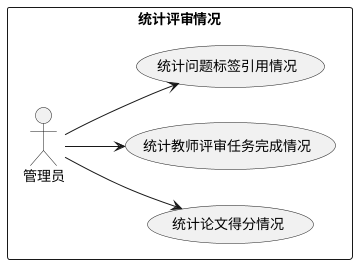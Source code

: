 @startuml
left to right direction

rectangle "统计评审情况" {
    actor aa as "管理员"
    usecase stPapers as "统计论文得分情况"
    usecase stTasks as "统计教师评审任务完成情况"
    usecase stTips as "统计问题标签引用情况"
    aa --> stPapers
    aa --> stTasks
    aa --> stTips
}

@enduml
